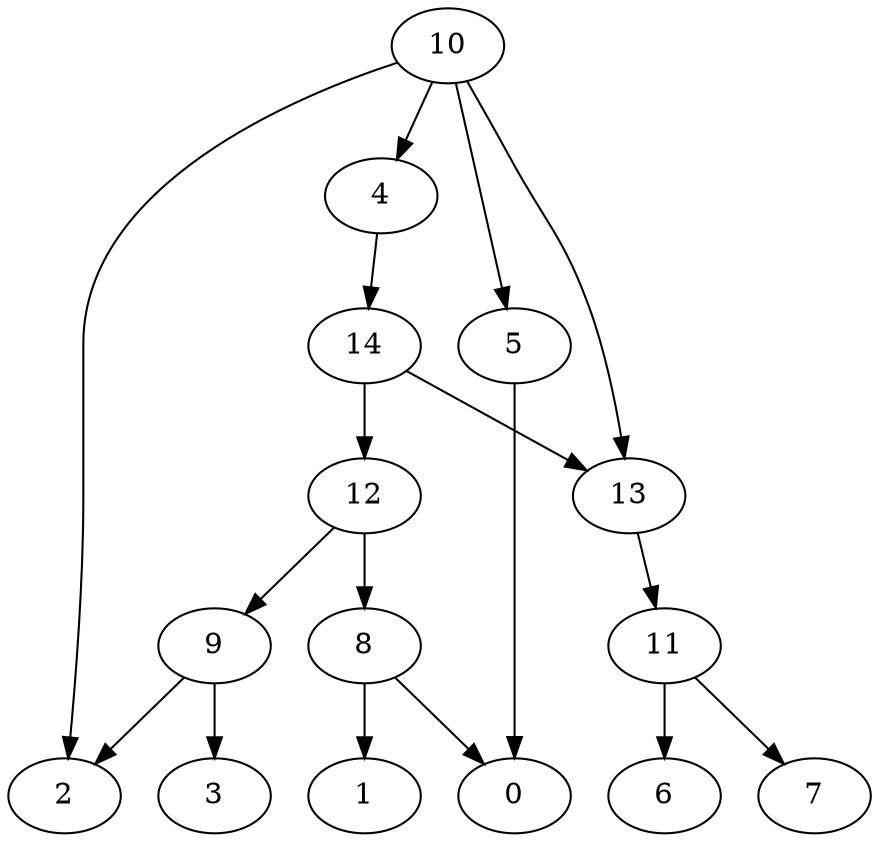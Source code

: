 digraph g {
10->2;
5->0;
4->14;
14->12;
12->9;
12->8;
8->0;
8->1;
9->2;
9->3;
10->4;
10->5;
11->6;
11->7;
10->13;
13->11;
14->13;
}
